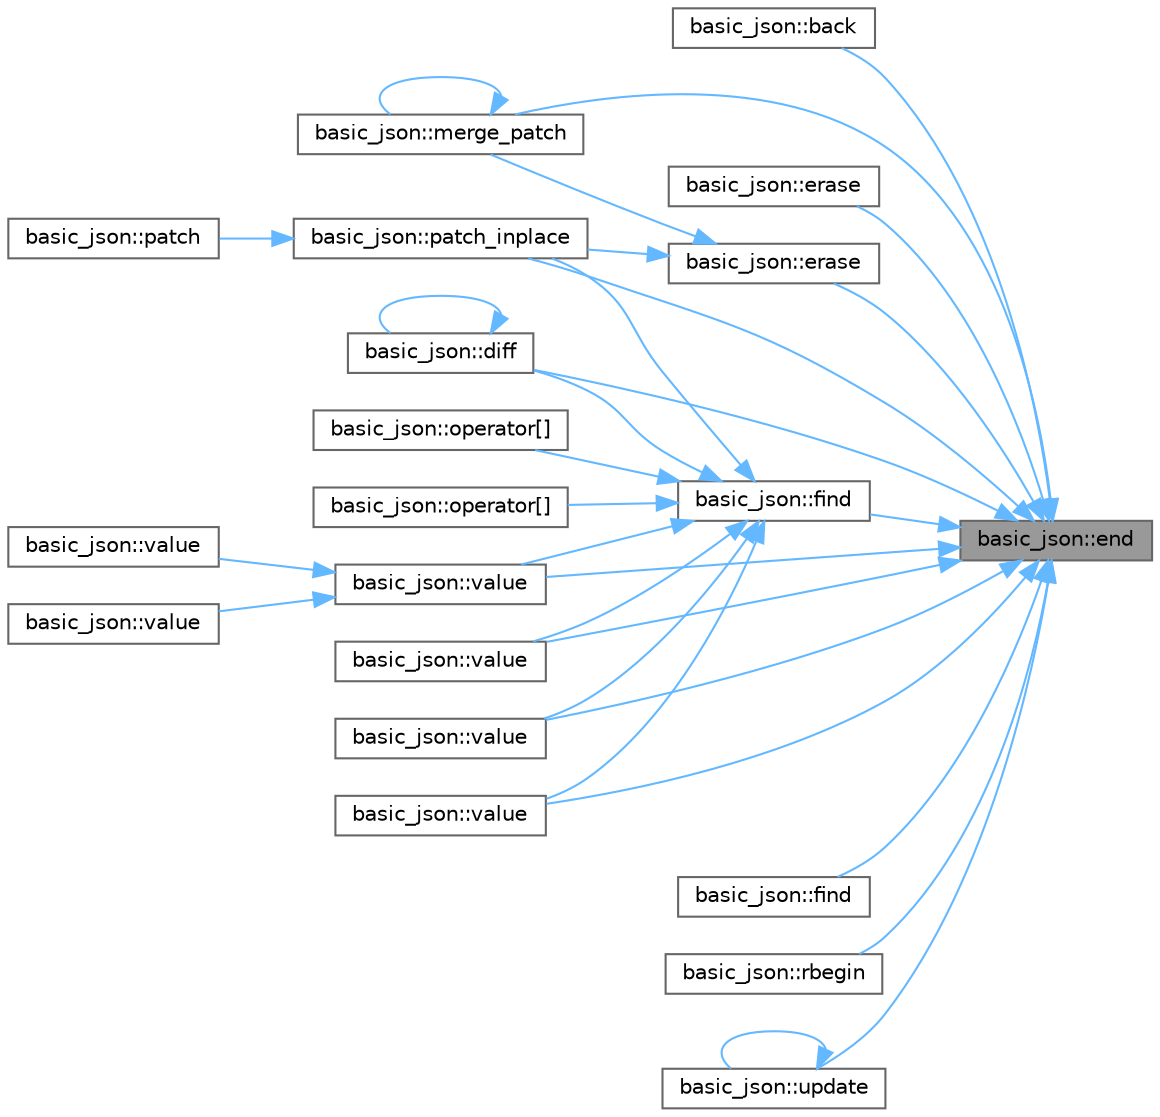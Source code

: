 digraph "basic_json::end"
{
 // LATEX_PDF_SIZE
  bgcolor="transparent";
  edge [fontname=Helvetica,fontsize=10,labelfontname=Helvetica,labelfontsize=10];
  node [fontname=Helvetica,fontsize=10,shape=box,height=0.2,width=0.4];
  rankdir="RL";
  Node1 [id="Node000001",label="basic_json::end",height=0.2,width=0.4,color="gray40", fillcolor="grey60", style="filled", fontcolor="black",tooltip="returns an iterator to one past the last element"];
  Node1 -> Node2 [id="edge1_Node000001_Node000002",dir="back",color="steelblue1",style="solid",tooltip=" "];
  Node2 [id="Node000002",label="basic_json::back",height=0.2,width=0.4,color="grey40", fillcolor="white", style="filled",URL="$classbasic__json.html#adafea743a0a74f86433b8b7cc5bb24bf",tooltip="access the last element"];
  Node1 -> Node3 [id="edge2_Node000001_Node000003",dir="back",color="steelblue1",style="solid",tooltip=" "];
  Node3 [id="Node000003",label="basic_json::diff",height=0.2,width=0.4,color="grey40", fillcolor="white", style="filled",URL="$classbasic__json.html#aff2204c04cd35b2cef35f44b2b93ffc7",tooltip="creates a diff as a JSON patch"];
  Node3 -> Node3 [id="edge3_Node000003_Node000003",dir="back",color="steelblue1",style="solid",tooltip=" "];
  Node1 -> Node4 [id="edge4_Node000001_Node000004",dir="back",color="steelblue1",style="solid",tooltip=" "];
  Node4 [id="Node000004",label="basic_json::erase",height=0.2,width=0.4,color="grey40", fillcolor="white", style="filled",URL="$classbasic__json.html#a151124c5b91ecb1278c7e191053ce9ca",tooltip="remove elements given an iterator range"];
  Node1 -> Node5 [id="edge5_Node000001_Node000005",dir="back",color="steelblue1",style="solid",tooltip=" "];
  Node5 [id="Node000005",label="basic_json::erase",height=0.2,width=0.4,color="grey40", fillcolor="white", style="filled",URL="$classbasic__json.html#a7a5ed019983b582705ef5ee43d15ca24",tooltip="remove element given an iterator"];
  Node5 -> Node6 [id="edge6_Node000005_Node000006",dir="back",color="steelblue1",style="solid",tooltip=" "];
  Node6 [id="Node000006",label="basic_json::merge_patch",height=0.2,width=0.4,color="grey40", fillcolor="white", style="filled",URL="$classbasic__json.html#a1c7ab88eb6d043b434cd9e0b68ec7321",tooltip="applies a JSON Merge Patch"];
  Node6 -> Node6 [id="edge7_Node000006_Node000006",dir="back",color="steelblue1",style="solid",tooltip=" "];
  Node5 -> Node7 [id="edge8_Node000005_Node000007",dir="back",color="steelblue1",style="solid",tooltip=" "];
  Node7 [id="Node000007",label="basic_json::patch_inplace",height=0.2,width=0.4,color="grey40", fillcolor="white", style="filled",URL="$classbasic__json.html#adc2ae40925906c7e1d559b8bf12028a7",tooltip="applies a JSON patch in-place without copying the object"];
  Node7 -> Node8 [id="edge9_Node000007_Node000008",dir="back",color="steelblue1",style="solid",tooltip=" "];
  Node8 [id="Node000008",label="basic_json::patch",height=0.2,width=0.4,color="grey40", fillcolor="white", style="filled",URL="$classbasic__json.html#a5a009b55b9dcdb30352f5f62537931b7",tooltip="applies a JSON patch to a copy of the current object"];
  Node1 -> Node9 [id="edge10_Node000001_Node000009",dir="back",color="steelblue1",style="solid",tooltip=" "];
  Node9 [id="Node000009",label="basic_json::find",height=0.2,width=0.4,color="grey40", fillcolor="white", style="filled",URL="$classbasic__json.html#a8ed11f83edce392fd94659b1102d078e",tooltip="find an element in a JSON object"];
  Node9 -> Node3 [id="edge11_Node000009_Node000003",dir="back",color="steelblue1",style="solid",tooltip=" "];
  Node9 -> Node10 [id="edge12_Node000009_Node000010",dir="back",color="steelblue1",style="solid",tooltip=" "];
  Node10 [id="Node000010",label="basic_json::operator[]",height=0.2,width=0.4,color="grey40", fillcolor="white", style="filled",URL="$classbasic__json.html#af57b78559cad28275bc515bb2a072605",tooltip="access specified object element"];
  Node9 -> Node11 [id="edge13_Node000009_Node000011",dir="back",color="steelblue1",style="solid",tooltip=" "];
  Node11 [id="Node000011",label="basic_json::operator[]",height=0.2,width=0.4,color="grey40", fillcolor="white", style="filled",URL="$classbasic__json.html#afb04aaee2ee66a6c822aaad827123314",tooltip="access specified object element"];
  Node9 -> Node7 [id="edge14_Node000009_Node000007",dir="back",color="steelblue1",style="solid",tooltip=" "];
  Node9 -> Node12 [id="edge15_Node000009_Node000012",dir="back",color="steelblue1",style="solid",tooltip=" "];
  Node12 [id="Node000012",label="basic_json::value",height=0.2,width=0.4,color="grey40", fillcolor="white", style="filled",URL="$classbasic__json.html#a3fb507ac4a659d45a9ccdfb67a0646ec",tooltip="access specified object element with default value"];
  Node12 -> Node13 [id="edge16_Node000012_Node000013",dir="back",color="steelblue1",style="solid",tooltip=" "];
  Node13 [id="Node000013",label="basic_json::value",height=0.2,width=0.4,color="grey40", fillcolor="white", style="filled",URL="$classbasic__json.html#a6c7141baa06e635fe37736659a9f1631",tooltip=" "];
  Node12 -> Node14 [id="edge17_Node000012_Node000014",dir="back",color="steelblue1",style="solid",tooltip=" "];
  Node14 [id="Node000014",label="basic_json::value",height=0.2,width=0.4,color="grey40", fillcolor="white", style="filled",URL="$classbasic__json.html#aa5ea0e7032d5697076d3f2faf318af18",tooltip=" "];
  Node9 -> Node15 [id="edge18_Node000009_Node000015",dir="back",color="steelblue1",style="solid",tooltip=" "];
  Node15 [id="Node000015",label="basic_json::value",height=0.2,width=0.4,color="grey40", fillcolor="white", style="filled",URL="$classbasic__json.html#a1460a0f28bedca9050f2259ec6bf86e6",tooltip="access specified object element with default value"];
  Node9 -> Node16 [id="edge19_Node000009_Node000016",dir="back",color="steelblue1",style="solid",tooltip=" "];
  Node16 [id="Node000016",label="basic_json::value",height=0.2,width=0.4,color="grey40", fillcolor="white", style="filled",URL="$classbasic__json.html#a58469bce489ece80e50e7ed59fa09484",tooltip="access specified object element with default value"];
  Node9 -> Node17 [id="edge20_Node000009_Node000017",dir="back",color="steelblue1",style="solid",tooltip=" "];
  Node17 [id="Node000017",label="basic_json::value",height=0.2,width=0.4,color="grey40", fillcolor="white", style="filled",URL="$classbasic__json.html#ac7d24993dea7dcd5442465e43b0554cb",tooltip="access specified object element via JSON Pointer with default value"];
  Node1 -> Node18 [id="edge21_Node000001_Node000018",dir="back",color="steelblue1",style="solid",tooltip=" "];
  Node18 [id="Node000018",label="basic_json::find",height=0.2,width=0.4,color="grey40", fillcolor="white", style="filled",URL="$classbasic__json.html#a81e01eb7be2878873ba084c0a0b20442",tooltip="find an element in a JSON object"];
  Node1 -> Node6 [id="edge22_Node000001_Node000006",dir="back",color="steelblue1",style="solid",tooltip=" "];
  Node1 -> Node7 [id="edge23_Node000001_Node000007",dir="back",color="steelblue1",style="solid",tooltip=" "];
  Node1 -> Node19 [id="edge24_Node000001_Node000019",dir="back",color="steelblue1",style="solid",tooltip=" "];
  Node19 [id="Node000019",label="basic_json::rbegin",height=0.2,width=0.4,color="grey40", fillcolor="white", style="filled",URL="$classbasic__json.html#ac8c2b82d885e4765ad078f475c777320",tooltip="returns an iterator to the reverse-beginning"];
  Node1 -> Node20 [id="edge25_Node000001_Node000020",dir="back",color="steelblue1",style="solid",tooltip=" "];
  Node20 [id="Node000020",label="basic_json::update",height=0.2,width=0.4,color="grey40", fillcolor="white", style="filled",URL="$classbasic__json.html#aa1c13ddcc1eb615dc56ebd7cb44791bd",tooltip="updates a JSON object from another object, overwriting existing keys"];
  Node20 -> Node20 [id="edge26_Node000020_Node000020",dir="back",color="steelblue1",style="solid",tooltip=" "];
  Node1 -> Node12 [id="edge27_Node000001_Node000012",dir="back",color="steelblue1",style="solid",tooltip=" "];
  Node1 -> Node15 [id="edge28_Node000001_Node000015",dir="back",color="steelblue1",style="solid",tooltip=" "];
  Node1 -> Node16 [id="edge29_Node000001_Node000016",dir="back",color="steelblue1",style="solid",tooltip=" "];
  Node1 -> Node17 [id="edge30_Node000001_Node000017",dir="back",color="steelblue1",style="solid",tooltip=" "];
}

